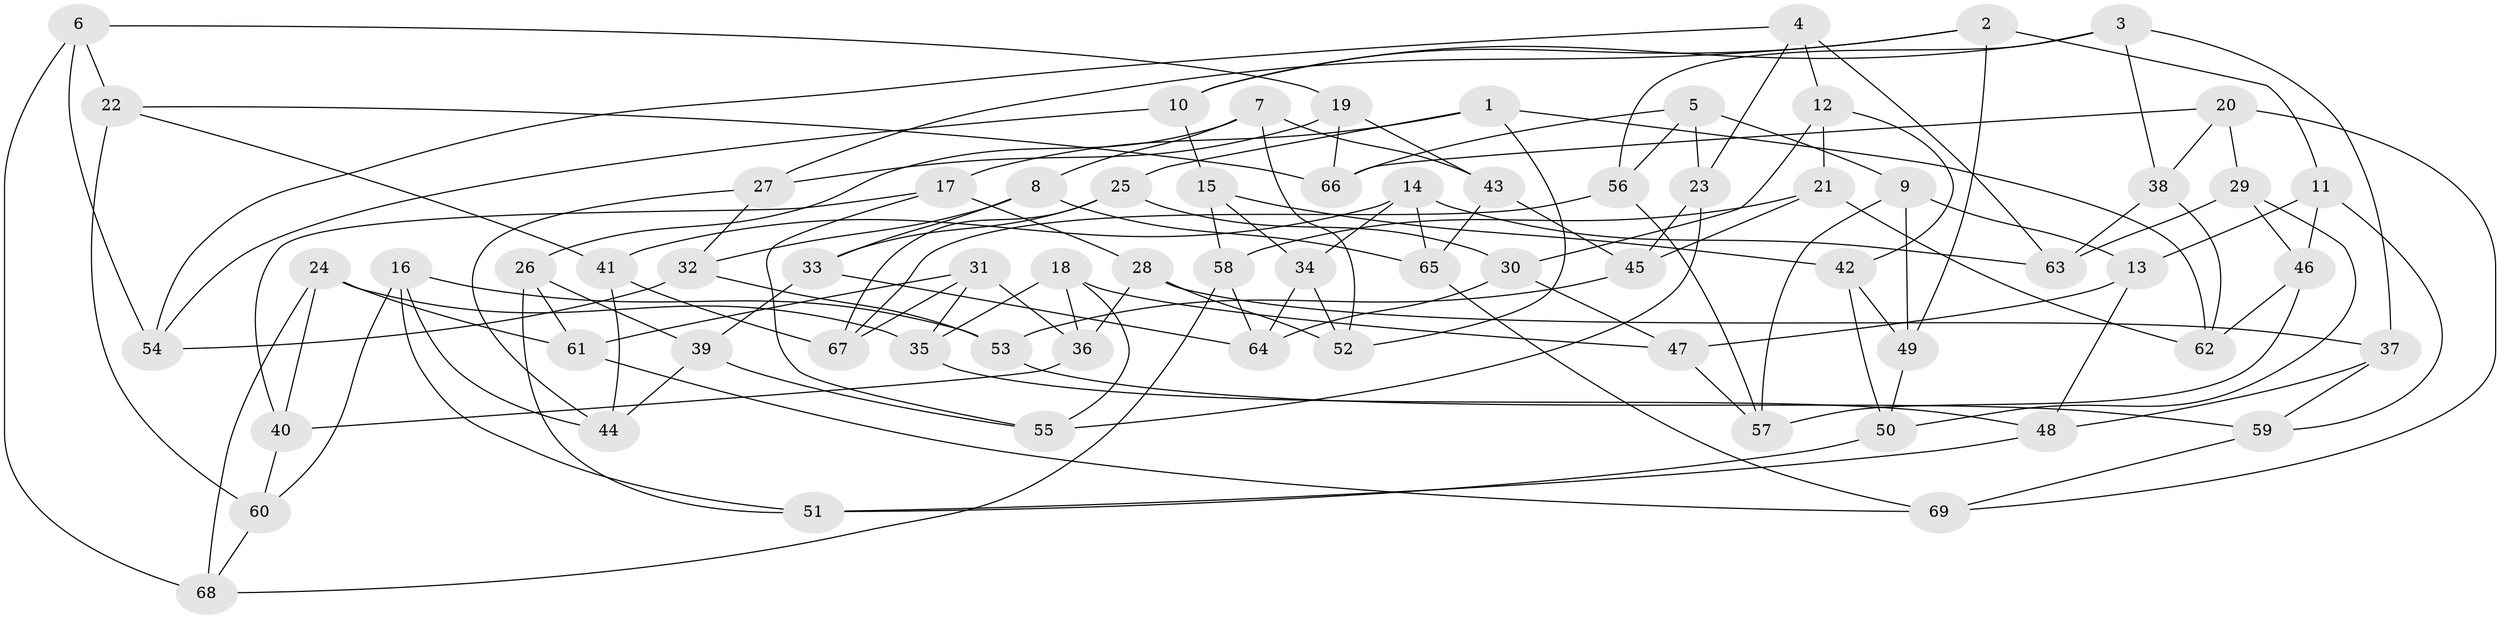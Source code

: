 // Generated by graph-tools (version 1.1) at 2025/58/03/09/25 04:58:00]
// undirected, 69 vertices, 138 edges
graph export_dot {
graph [start="1"]
  node [color=gray90,style=filled];
  1;
  2;
  3;
  4;
  5;
  6;
  7;
  8;
  9;
  10;
  11;
  12;
  13;
  14;
  15;
  16;
  17;
  18;
  19;
  20;
  21;
  22;
  23;
  24;
  25;
  26;
  27;
  28;
  29;
  30;
  31;
  32;
  33;
  34;
  35;
  36;
  37;
  38;
  39;
  40;
  41;
  42;
  43;
  44;
  45;
  46;
  47;
  48;
  49;
  50;
  51;
  52;
  53;
  54;
  55;
  56;
  57;
  58;
  59;
  60;
  61;
  62;
  63;
  64;
  65;
  66;
  67;
  68;
  69;
  1 -- 52;
  1 -- 25;
  1 -- 62;
  1 -- 17;
  2 -- 49;
  2 -- 10;
  2 -- 11;
  2 -- 27;
  3 -- 56;
  3 -- 37;
  3 -- 10;
  3 -- 38;
  4 -- 54;
  4 -- 12;
  4 -- 63;
  4 -- 23;
  5 -- 23;
  5 -- 66;
  5 -- 9;
  5 -- 56;
  6 -- 19;
  6 -- 54;
  6 -- 68;
  6 -- 22;
  7 -- 26;
  7 -- 52;
  7 -- 8;
  7 -- 43;
  8 -- 65;
  8 -- 32;
  8 -- 33;
  9 -- 57;
  9 -- 49;
  9 -- 13;
  10 -- 15;
  10 -- 54;
  11 -- 46;
  11 -- 59;
  11 -- 13;
  12 -- 42;
  12 -- 30;
  12 -- 21;
  13 -- 47;
  13 -- 48;
  14 -- 41;
  14 -- 63;
  14 -- 34;
  14 -- 65;
  15 -- 42;
  15 -- 34;
  15 -- 58;
  16 -- 53;
  16 -- 51;
  16 -- 60;
  16 -- 44;
  17 -- 28;
  17 -- 55;
  17 -- 40;
  18 -- 47;
  18 -- 55;
  18 -- 36;
  18 -- 35;
  19 -- 66;
  19 -- 27;
  19 -- 43;
  20 -- 69;
  20 -- 29;
  20 -- 66;
  20 -- 38;
  21 -- 58;
  21 -- 45;
  21 -- 62;
  22 -- 66;
  22 -- 60;
  22 -- 41;
  23 -- 55;
  23 -- 45;
  24 -- 68;
  24 -- 61;
  24 -- 40;
  24 -- 35;
  25 -- 67;
  25 -- 33;
  25 -- 30;
  26 -- 51;
  26 -- 61;
  26 -- 39;
  27 -- 32;
  27 -- 44;
  28 -- 52;
  28 -- 37;
  28 -- 36;
  29 -- 46;
  29 -- 50;
  29 -- 63;
  30 -- 47;
  30 -- 64;
  31 -- 35;
  31 -- 67;
  31 -- 36;
  31 -- 61;
  32 -- 54;
  32 -- 53;
  33 -- 64;
  33 -- 39;
  34 -- 52;
  34 -- 64;
  35 -- 48;
  36 -- 40;
  37 -- 48;
  37 -- 59;
  38 -- 62;
  38 -- 63;
  39 -- 55;
  39 -- 44;
  40 -- 60;
  41 -- 44;
  41 -- 67;
  42 -- 50;
  42 -- 49;
  43 -- 65;
  43 -- 45;
  45 -- 53;
  46 -- 57;
  46 -- 62;
  47 -- 57;
  48 -- 51;
  49 -- 50;
  50 -- 51;
  53 -- 59;
  56 -- 67;
  56 -- 57;
  58 -- 64;
  58 -- 68;
  59 -- 69;
  60 -- 68;
  61 -- 69;
  65 -- 69;
}
